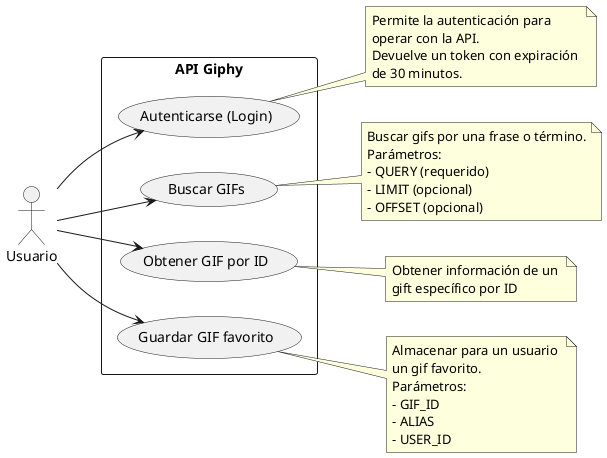 @startuml
left to right direction
skinparam packageStyle rectangle

actor "Usuario" as user

rectangle "API Giphy" {
  usecase "Autenticarse (Login)" as UC1
  usecase "Buscar GIFs" as UC2
  usecase "Obtener GIF por ID" as UC3
  usecase "Guardar GIF favorito" as UC4
}

user --> UC1
user --> UC2
user --> UC3
user --> UC4

note right of UC1
  Permite la autenticación para 
  operar con la API.
  Devuelve un token con expiración 
  de 30 minutos.
end note

note right of UC2
  Buscar gifs por una frase o término.
  Parámetros:
  - QUERY (requerido)
  - LIMIT (opcional)
  - OFFSET (opcional)
end note

note right of UC3
  Obtener información de un 
  gift específico por ID
end note

note right of UC4
  Almacenar para un usuario 
  un gif favorito.
  Parámetros:
  - GIF_ID
  - ALIAS
  - USER_ID
end note

@enduml 